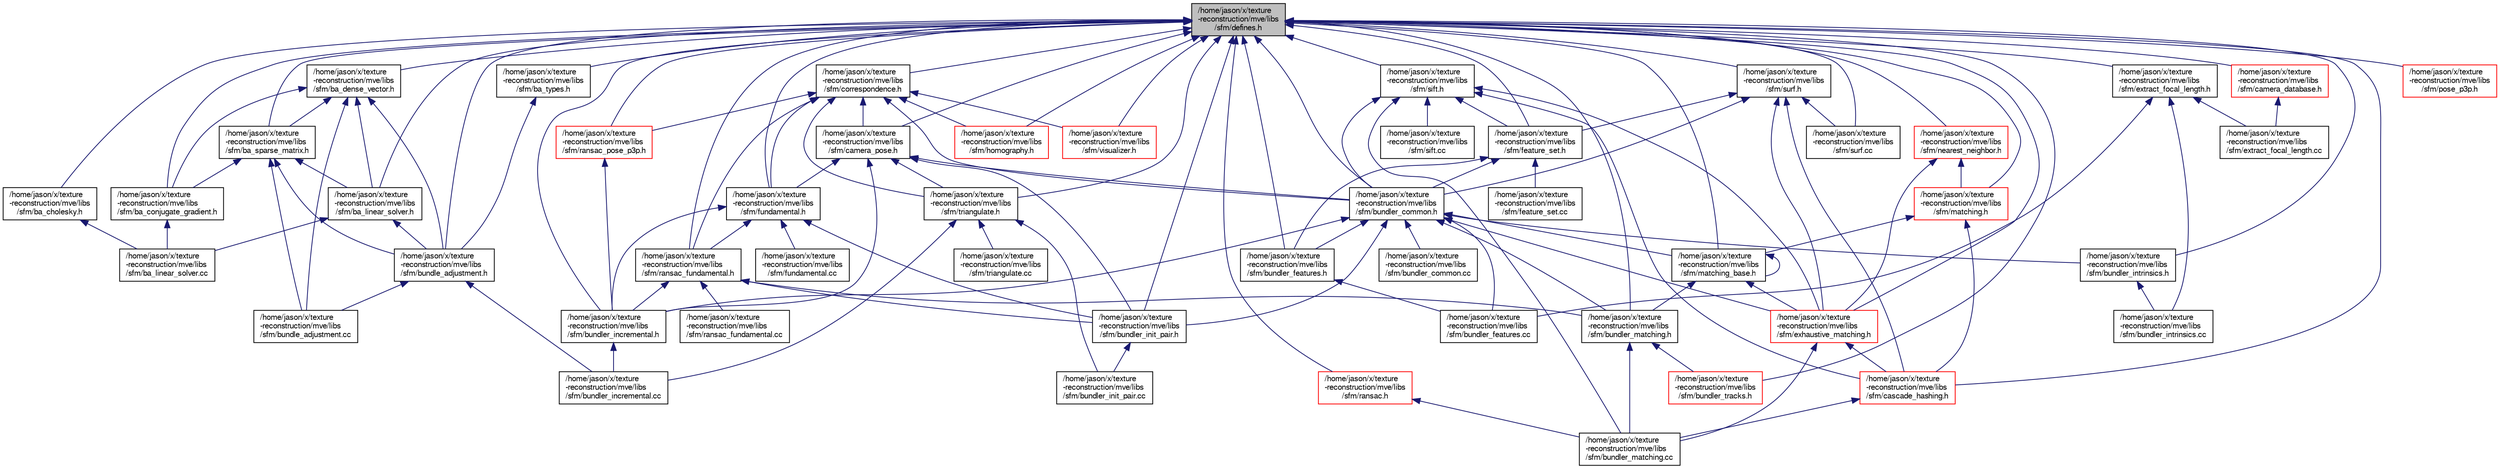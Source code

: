 digraph "/home/jason/x/texture-reconstruction/mve/libs/sfm/defines.h"
{
  edge [fontname="FreeSans",fontsize="10",labelfontname="FreeSans",labelfontsize="10"];
  node [fontname="FreeSans",fontsize="10",shape=record];
  Node1 [label="/home/jason/x/texture\l-reconstruction/mve/libs\l/sfm/defines.h",height=0.2,width=0.4,color="black", fillcolor="grey75", style="filled", fontcolor="black"];
  Node1 -> Node2 [dir="back",color="midnightblue",fontsize="10",style="solid",fontname="FreeSans"];
  Node2 [label="/home/jason/x/texture\l-reconstruction/mve/libs\l/sfm/ba_cholesky.h",height=0.2,width=0.4,color="black", fillcolor="white", style="filled",URL="$ba__cholesky_8h.html"];
  Node2 -> Node3 [dir="back",color="midnightblue",fontsize="10",style="solid",fontname="FreeSans"];
  Node3 [label="/home/jason/x/texture\l-reconstruction/mve/libs\l/sfm/ba_linear_solver.cc",height=0.2,width=0.4,color="black", fillcolor="white", style="filled",URL="$ba__linear__solver_8cc.html"];
  Node1 -> Node4 [dir="back",color="midnightblue",fontsize="10",style="solid",fontname="FreeSans"];
  Node4 [label="/home/jason/x/texture\l-reconstruction/mve/libs\l/sfm/ba_conjugate_gradient.h",height=0.2,width=0.4,color="black", fillcolor="white", style="filled",URL="$ba__conjugate__gradient_8h.html"];
  Node4 -> Node3 [dir="back",color="midnightblue",fontsize="10",style="solid",fontname="FreeSans"];
  Node1 -> Node5 [dir="back",color="midnightblue",fontsize="10",style="solid",fontname="FreeSans"];
  Node5 [label="/home/jason/x/texture\l-reconstruction/mve/libs\l/sfm/ba_dense_vector.h",height=0.2,width=0.4,color="black", fillcolor="white", style="filled",URL="$ba__dense__vector_8h.html"];
  Node5 -> Node4 [dir="back",color="midnightblue",fontsize="10",style="solid",fontname="FreeSans"];
  Node5 -> Node6 [dir="back",color="midnightblue",fontsize="10",style="solid",fontname="FreeSans"];
  Node6 [label="/home/jason/x/texture\l-reconstruction/mve/libs\l/sfm/ba_sparse_matrix.h",height=0.2,width=0.4,color="black", fillcolor="white", style="filled",URL="$ba__sparse__matrix_8h.html"];
  Node6 -> Node4 [dir="back",color="midnightblue",fontsize="10",style="solid",fontname="FreeSans"];
  Node6 -> Node7 [dir="back",color="midnightblue",fontsize="10",style="solid",fontname="FreeSans"];
  Node7 [label="/home/jason/x/texture\l-reconstruction/mve/libs\l/sfm/ba_linear_solver.h",height=0.2,width=0.4,color="black", fillcolor="white", style="filled",URL="$ba__linear__solver_8h.html"];
  Node7 -> Node3 [dir="back",color="midnightblue",fontsize="10",style="solid",fontname="FreeSans"];
  Node7 -> Node8 [dir="back",color="midnightblue",fontsize="10",style="solid",fontname="FreeSans"];
  Node8 [label="/home/jason/x/texture\l-reconstruction/mve/libs\l/sfm/bundle_adjustment.h",height=0.2,width=0.4,color="black", fillcolor="white", style="filled",URL="$bundle__adjustment_8h.html"];
  Node8 -> Node9 [dir="back",color="midnightblue",fontsize="10",style="solid",fontname="FreeSans"];
  Node9 [label="/home/jason/x/texture\l-reconstruction/mve/libs\l/sfm/bundle_adjustment.cc",height=0.2,width=0.4,color="black", fillcolor="white", style="filled",URL="$bundle__adjustment_8cc.html"];
  Node8 -> Node10 [dir="back",color="midnightblue",fontsize="10",style="solid",fontname="FreeSans"];
  Node10 [label="/home/jason/x/texture\l-reconstruction/mve/libs\l/sfm/bundler_incremental.cc",height=0.2,width=0.4,color="black", fillcolor="white", style="filled",URL="$bundler__incremental_8cc.html"];
  Node6 -> Node9 [dir="back",color="midnightblue",fontsize="10",style="solid",fontname="FreeSans"];
  Node6 -> Node8 [dir="back",color="midnightblue",fontsize="10",style="solid",fontname="FreeSans"];
  Node5 -> Node7 [dir="back",color="midnightblue",fontsize="10",style="solid",fontname="FreeSans"];
  Node5 -> Node9 [dir="back",color="midnightblue",fontsize="10",style="solid",fontname="FreeSans"];
  Node5 -> Node8 [dir="back",color="midnightblue",fontsize="10",style="solid",fontname="FreeSans"];
  Node1 -> Node6 [dir="back",color="midnightblue",fontsize="10",style="solid",fontname="FreeSans"];
  Node1 -> Node7 [dir="back",color="midnightblue",fontsize="10",style="solid",fontname="FreeSans"];
  Node1 -> Node11 [dir="back",color="midnightblue",fontsize="10",style="solid",fontname="FreeSans"];
  Node11 [label="/home/jason/x/texture\l-reconstruction/mve/libs\l/sfm/ba_types.h",height=0.2,width=0.4,color="black", fillcolor="white", style="filled",URL="$ba__types_8h.html"];
  Node11 -> Node8 [dir="back",color="midnightblue",fontsize="10",style="solid",fontname="FreeSans"];
  Node1 -> Node8 [dir="back",color="midnightblue",fontsize="10",style="solid",fontname="FreeSans"];
  Node1 -> Node12 [dir="back",color="midnightblue",fontsize="10",style="solid",fontname="FreeSans"];
  Node12 [label="/home/jason/x/texture\l-reconstruction/mve/libs\l/sfm/camera_pose.h",height=0.2,width=0.4,color="black", fillcolor="white", style="filled",URL="$camera__pose_8h.html"];
  Node12 -> Node13 [dir="back",color="midnightblue",fontsize="10",style="solid",fontname="FreeSans"];
  Node13 [label="/home/jason/x/texture\l-reconstruction/mve/libs\l/sfm/bundler_common.h",height=0.2,width=0.4,color="black", fillcolor="white", style="filled",URL="$bundler__common_8h.html"];
  Node13 -> Node14 [dir="back",color="midnightblue",fontsize="10",style="solid",fontname="FreeSans"];
  Node14 [label="/home/jason/x/texture\l-reconstruction/mve/libs\l/sfm/bundler_common.cc",height=0.2,width=0.4,color="black", fillcolor="white", style="filled",URL="$bundler__common_8cc.html"];
  Node13 -> Node15 [dir="back",color="midnightblue",fontsize="10",style="solid",fontname="FreeSans"];
  Node15 [label="/home/jason/x/texture\l-reconstruction/mve/libs\l/sfm/bundler_features.cc",height=0.2,width=0.4,color="black", fillcolor="white", style="filled",URL="$bundler__features_8cc.html"];
  Node13 -> Node16 [dir="back",color="midnightblue",fontsize="10",style="solid",fontname="FreeSans"];
  Node16 [label="/home/jason/x/texture\l-reconstruction/mve/libs\l/sfm/bundler_features.h",height=0.2,width=0.4,color="black", fillcolor="white", style="filled",URL="$bundler__features_8h.html"];
  Node16 -> Node15 [dir="back",color="midnightblue",fontsize="10",style="solid",fontname="FreeSans"];
  Node13 -> Node17 [dir="back",color="midnightblue",fontsize="10",style="solid",fontname="FreeSans"];
  Node17 [label="/home/jason/x/texture\l-reconstruction/mve/libs\l/sfm/bundler_incremental.h",height=0.2,width=0.4,color="black", fillcolor="white", style="filled",URL="$bundler__incremental_8h.html"];
  Node17 -> Node10 [dir="back",color="midnightblue",fontsize="10",style="solid",fontname="FreeSans"];
  Node13 -> Node18 [dir="back",color="midnightblue",fontsize="10",style="solid",fontname="FreeSans"];
  Node18 [label="/home/jason/x/texture\l-reconstruction/mve/libs\l/sfm/bundler_init_pair.h",height=0.2,width=0.4,color="black", fillcolor="white", style="filled",URL="$bundler__init__pair_8h.html"];
  Node18 -> Node19 [dir="back",color="midnightblue",fontsize="10",style="solid",fontname="FreeSans"];
  Node19 [label="/home/jason/x/texture\l-reconstruction/mve/libs\l/sfm/bundler_init_pair.cc",height=0.2,width=0.4,color="black", fillcolor="white", style="filled",URL="$bundler__init__pair_8cc.html"];
  Node13 -> Node20 [dir="back",color="midnightblue",fontsize="10",style="solid",fontname="FreeSans"];
  Node20 [label="/home/jason/x/texture\l-reconstruction/mve/libs\l/sfm/bundler_intrinsics.h",height=0.2,width=0.4,color="black", fillcolor="white", style="filled",URL="$bundler__intrinsics_8h.html"];
  Node20 -> Node21 [dir="back",color="midnightblue",fontsize="10",style="solid",fontname="FreeSans"];
  Node21 [label="/home/jason/x/texture\l-reconstruction/mve/libs\l/sfm/bundler_intrinsics.cc",height=0.2,width=0.4,color="black", fillcolor="white", style="filled",URL="$bundler__intrinsics_8cc.html"];
  Node13 -> Node22 [dir="back",color="midnightblue",fontsize="10",style="solid",fontname="FreeSans"];
  Node22 [label="/home/jason/x/texture\l-reconstruction/mve/libs\l/sfm/bundler_matching.h",height=0.2,width=0.4,color="black", fillcolor="white", style="filled",URL="$bundler__matching_8h.html"];
  Node22 -> Node23 [dir="back",color="midnightblue",fontsize="10",style="solid",fontname="FreeSans"];
  Node23 [label="/home/jason/x/texture\l-reconstruction/mve/libs\l/sfm/bundler_matching.cc",height=0.2,width=0.4,color="black", fillcolor="white", style="filled",URL="$bundler__matching_8cc.html"];
  Node22 -> Node24 [dir="back",color="midnightblue",fontsize="10",style="solid",fontname="FreeSans"];
  Node24 [label="/home/jason/x/texture\l-reconstruction/mve/libs\l/sfm/bundler_tracks.h",height=0.2,width=0.4,color="red", fillcolor="white", style="filled",URL="$bundler__tracks_8h.html"];
  Node13 -> Node26 [dir="back",color="midnightblue",fontsize="10",style="solid",fontname="FreeSans"];
  Node26 [label="/home/jason/x/texture\l-reconstruction/mve/libs\l/sfm/matching_base.h",height=0.2,width=0.4,color="black", fillcolor="white", style="filled",URL="$matching__base_8h.html"];
  Node26 -> Node22 [dir="back",color="midnightblue",fontsize="10",style="solid",fontname="FreeSans"];
  Node26 -> Node26 [dir="back",color="midnightblue",fontsize="10",style="solid",fontname="FreeSans"];
  Node26 -> Node27 [dir="back",color="midnightblue",fontsize="10",style="solid",fontname="FreeSans"];
  Node27 [label="/home/jason/x/texture\l-reconstruction/mve/libs\l/sfm/exhaustive_matching.h",height=0.2,width=0.4,color="red", fillcolor="white", style="filled",URL="$exhaustive__matching_8h.html"];
  Node27 -> Node28 [dir="back",color="midnightblue",fontsize="10",style="solid",fontname="FreeSans"];
  Node28 [label="/home/jason/x/texture\l-reconstruction/mve/libs\l/sfm/cascade_hashing.h",height=0.2,width=0.4,color="red", fillcolor="white", style="filled",URL="$cascade__hashing_8h.html"];
  Node28 -> Node23 [dir="back",color="midnightblue",fontsize="10",style="solid",fontname="FreeSans"];
  Node27 -> Node23 [dir="back",color="midnightblue",fontsize="10",style="solid",fontname="FreeSans"];
  Node13 -> Node27 [dir="back",color="midnightblue",fontsize="10",style="solid",fontname="FreeSans"];
  Node12 -> Node31 [dir="back",color="midnightblue",fontsize="10",style="solid",fontname="FreeSans"];
  Node31 [label="/home/jason/x/texture\l-reconstruction/mve/libs\l/sfm/triangulate.h",height=0.2,width=0.4,color="black", fillcolor="white", style="filled",URL="$triangulate_8h.html"];
  Node31 -> Node10 [dir="back",color="midnightblue",fontsize="10",style="solid",fontname="FreeSans"];
  Node31 -> Node19 [dir="back",color="midnightblue",fontsize="10",style="solid",fontname="FreeSans"];
  Node31 -> Node32 [dir="back",color="midnightblue",fontsize="10",style="solid",fontname="FreeSans"];
  Node32 [label="/home/jason/x/texture\l-reconstruction/mve/libs\l/sfm/triangulate.cc",height=0.2,width=0.4,color="black", fillcolor="white", style="filled",URL="$triangulate_8cc.html"];
  Node12 -> Node33 [dir="back",color="midnightblue",fontsize="10",style="solid",fontname="FreeSans"];
  Node33 [label="/home/jason/x/texture\l-reconstruction/mve/libs\l/sfm/fundamental.h",height=0.2,width=0.4,color="black", fillcolor="white", style="filled",URL="$fundamental_8h.html"];
  Node33 -> Node17 [dir="back",color="midnightblue",fontsize="10",style="solid",fontname="FreeSans"];
  Node33 -> Node34 [dir="back",color="midnightblue",fontsize="10",style="solid",fontname="FreeSans"];
  Node34 [label="/home/jason/x/texture\l-reconstruction/mve/libs\l/sfm/ransac_fundamental.h",height=0.2,width=0.4,color="black", fillcolor="white", style="filled",URL="$ransac__fundamental_8h.html"];
  Node34 -> Node17 [dir="back",color="midnightblue",fontsize="10",style="solid",fontname="FreeSans"];
  Node34 -> Node18 [dir="back",color="midnightblue",fontsize="10",style="solid",fontname="FreeSans"];
  Node34 -> Node22 [dir="back",color="midnightblue",fontsize="10",style="solid",fontname="FreeSans"];
  Node34 -> Node35 [dir="back",color="midnightblue",fontsize="10",style="solid",fontname="FreeSans"];
  Node35 [label="/home/jason/x/texture\l-reconstruction/mve/libs\l/sfm/ransac_fundamental.cc",height=0.2,width=0.4,color="black", fillcolor="white", style="filled",URL="$ransac__fundamental_8cc.html"];
  Node33 -> Node18 [dir="back",color="midnightblue",fontsize="10",style="solid",fontname="FreeSans"];
  Node33 -> Node36 [dir="back",color="midnightblue",fontsize="10",style="solid",fontname="FreeSans"];
  Node36 [label="/home/jason/x/texture\l-reconstruction/mve/libs\l/sfm/fundamental.cc",height=0.2,width=0.4,color="black", fillcolor="white", style="filled",URL="$fundamental_8cc.html"];
  Node12 -> Node17 [dir="back",color="midnightblue",fontsize="10",style="solid",fontname="FreeSans"];
  Node12 -> Node18 [dir="back",color="midnightblue",fontsize="10",style="solid",fontname="FreeSans"];
  Node1 -> Node37 [dir="back",color="midnightblue",fontsize="10",style="solid",fontname="FreeSans"];
  Node37 [label="/home/jason/x/texture\l-reconstruction/mve/libs\l/sfm/correspondence.h",height=0.2,width=0.4,color="black", fillcolor="white", style="filled",URL="$correspondence_8h.html"];
  Node37 -> Node12 [dir="back",color="midnightblue",fontsize="10",style="solid",fontname="FreeSans"];
  Node37 -> Node13 [dir="back",color="midnightblue",fontsize="10",style="solid",fontname="FreeSans"];
  Node37 -> Node31 [dir="back",color="midnightblue",fontsize="10",style="solid",fontname="FreeSans"];
  Node37 -> Node33 [dir="back",color="midnightblue",fontsize="10",style="solid",fontname="FreeSans"];
  Node37 -> Node34 [dir="back",color="midnightblue",fontsize="10",style="solid",fontname="FreeSans"];
  Node37 -> Node38 [dir="back",color="midnightblue",fontsize="10",style="solid",fontname="FreeSans"];
  Node38 [label="/home/jason/x/texture\l-reconstruction/mve/libs\l/sfm/ransac_pose_p3p.h",height=0.2,width=0.4,color="red", fillcolor="white", style="filled",URL="$ransac__pose__p3p_8h.html"];
  Node38 -> Node17 [dir="back",color="midnightblue",fontsize="10",style="solid",fontname="FreeSans"];
  Node37 -> Node40 [dir="back",color="midnightblue",fontsize="10",style="solid",fontname="FreeSans"];
  Node40 [label="/home/jason/x/texture\l-reconstruction/mve/libs\l/sfm/homography.h",height=0.2,width=0.4,color="red", fillcolor="white", style="filled",URL="$homography_8h.html"];
  Node37 -> Node44 [dir="back",color="midnightblue",fontsize="10",style="solid",fontname="FreeSans"];
  Node44 [label="/home/jason/x/texture\l-reconstruction/mve/libs\l/sfm/visualizer.h",height=0.2,width=0.4,color="red", fillcolor="white", style="filled",URL="$visualizer_8h.html"];
  Node1 -> Node46 [dir="back",color="midnightblue",fontsize="10",style="solid",fontname="FreeSans"];
  Node46 [label="/home/jason/x/texture\l-reconstruction/mve/libs\l/sfm/sift.h",height=0.2,width=0.4,color="black", fillcolor="white", style="filled",URL="$sift_8h.html"];
  Node46 -> Node47 [dir="back",color="midnightblue",fontsize="10",style="solid",fontname="FreeSans"];
  Node47 [label="/home/jason/x/texture\l-reconstruction/mve/libs\l/sfm/feature_set.h",height=0.2,width=0.4,color="black", fillcolor="white", style="filled",URL="$feature__set_8h.html"];
  Node47 -> Node13 [dir="back",color="midnightblue",fontsize="10",style="solid",fontname="FreeSans"];
  Node47 -> Node16 [dir="back",color="midnightblue",fontsize="10",style="solid",fontname="FreeSans"];
  Node47 -> Node48 [dir="back",color="midnightblue",fontsize="10",style="solid",fontname="FreeSans"];
  Node48 [label="/home/jason/x/texture\l-reconstruction/mve/libs\l/sfm/feature_set.cc",height=0.2,width=0.4,color="black", fillcolor="white", style="filled",URL="$feature__set_8cc.html"];
  Node46 -> Node13 [dir="back",color="midnightblue",fontsize="10",style="solid",fontname="FreeSans"];
  Node46 -> Node23 [dir="back",color="midnightblue",fontsize="10",style="solid",fontname="FreeSans"];
  Node46 -> Node27 [dir="back",color="midnightblue",fontsize="10",style="solid",fontname="FreeSans"];
  Node46 -> Node28 [dir="back",color="midnightblue",fontsize="10",style="solid",fontname="FreeSans"];
  Node46 -> Node49 [dir="back",color="midnightblue",fontsize="10",style="solid",fontname="FreeSans"];
  Node49 [label="/home/jason/x/texture\l-reconstruction/mve/libs\l/sfm/sift.cc",height=0.2,width=0.4,color="black", fillcolor="white", style="filled",URL="$sift_8cc.html"];
  Node1 -> Node50 [dir="back",color="midnightblue",fontsize="10",style="solid",fontname="FreeSans"];
  Node50 [label="/home/jason/x/texture\l-reconstruction/mve/libs\l/sfm/surf.h",height=0.2,width=0.4,color="black", fillcolor="white", style="filled",URL="$surf_8h.html"];
  Node50 -> Node47 [dir="back",color="midnightblue",fontsize="10",style="solid",fontname="FreeSans"];
  Node50 -> Node13 [dir="back",color="midnightblue",fontsize="10",style="solid",fontname="FreeSans"];
  Node50 -> Node27 [dir="back",color="midnightblue",fontsize="10",style="solid",fontname="FreeSans"];
  Node50 -> Node28 [dir="back",color="midnightblue",fontsize="10",style="solid",fontname="FreeSans"];
  Node50 -> Node51 [dir="back",color="midnightblue",fontsize="10",style="solid",fontname="FreeSans"];
  Node51 [label="/home/jason/x/texture\l-reconstruction/mve/libs\l/sfm/surf.cc",height=0.2,width=0.4,color="black", fillcolor="white", style="filled",URL="$surf_8cc.html"];
  Node1 -> Node47 [dir="back",color="midnightblue",fontsize="10",style="solid",fontname="FreeSans"];
  Node1 -> Node13 [dir="back",color="midnightblue",fontsize="10",style="solid",fontname="FreeSans"];
  Node1 -> Node52 [dir="back",color="midnightblue",fontsize="10",style="solid",fontname="FreeSans"];
  Node52 [label="/home/jason/x/texture\l-reconstruction/mve/libs\l/sfm/extract_focal_length.h",height=0.2,width=0.4,color="black", fillcolor="white", style="filled",URL="$extract__focal__length_8h.html"];
  Node52 -> Node15 [dir="back",color="midnightblue",fontsize="10",style="solid",fontname="FreeSans"];
  Node52 -> Node21 [dir="back",color="midnightblue",fontsize="10",style="solid",fontname="FreeSans"];
  Node52 -> Node53 [dir="back",color="midnightblue",fontsize="10",style="solid",fontname="FreeSans"];
  Node53 [label="/home/jason/x/texture\l-reconstruction/mve/libs\l/sfm/extract_focal_length.cc",height=0.2,width=0.4,color="black", fillcolor="white", style="filled",URL="$extract__focal__length_8cc.html"];
  Node1 -> Node16 [dir="back",color="midnightblue",fontsize="10",style="solid",fontname="FreeSans"];
  Node1 -> Node31 [dir="back",color="midnightblue",fontsize="10",style="solid",fontname="FreeSans"];
  Node1 -> Node33 [dir="back",color="midnightblue",fontsize="10",style="solid",fontname="FreeSans"];
  Node1 -> Node34 [dir="back",color="midnightblue",fontsize="10",style="solid",fontname="FreeSans"];
  Node1 -> Node38 [dir="back",color="midnightblue",fontsize="10",style="solid",fontname="FreeSans"];
  Node1 -> Node17 [dir="back",color="midnightblue",fontsize="10",style="solid",fontname="FreeSans"];
  Node1 -> Node40 [dir="back",color="midnightblue",fontsize="10",style="solid",fontname="FreeSans"];
  Node1 -> Node18 [dir="back",color="midnightblue",fontsize="10",style="solid",fontname="FreeSans"];
  Node1 -> Node20 [dir="back",color="midnightblue",fontsize="10",style="solid",fontname="FreeSans"];
  Node1 -> Node54 [dir="back",color="midnightblue",fontsize="10",style="solid",fontname="FreeSans"];
  Node54 [label="/home/jason/x/texture\l-reconstruction/mve/libs\l/sfm/ransac.h",height=0.2,width=0.4,color="red", fillcolor="white", style="filled",URL="$ransac_8h.html"];
  Node54 -> Node23 [dir="back",color="midnightblue",fontsize="10",style="solid",fontname="FreeSans"];
  Node1 -> Node22 [dir="back",color="midnightblue",fontsize="10",style="solid",fontname="FreeSans"];
  Node1 -> Node26 [dir="back",color="midnightblue",fontsize="10",style="solid",fontname="FreeSans"];
  Node1 -> Node56 [dir="back",color="midnightblue",fontsize="10",style="solid",fontname="FreeSans"];
  Node56 [label="/home/jason/x/texture\l-reconstruction/mve/libs\l/sfm/matching.h",height=0.2,width=0.4,color="red", fillcolor="white", style="filled",URL="$matching_8h.html"];
  Node56 -> Node26 [dir="back",color="midnightblue",fontsize="10",style="solid",fontname="FreeSans"];
  Node56 -> Node28 [dir="back",color="midnightblue",fontsize="10",style="solid",fontname="FreeSans"];
  Node1 -> Node58 [dir="back",color="midnightblue",fontsize="10",style="solid",fontname="FreeSans"];
  Node58 [label="/home/jason/x/texture\l-reconstruction/mve/libs\l/sfm/nearest_neighbor.h",height=0.2,width=0.4,color="red", fillcolor="white", style="filled",URL="$nearest__neighbor_8h.html"];
  Node58 -> Node56 [dir="back",color="midnightblue",fontsize="10",style="solid",fontname="FreeSans"];
  Node58 -> Node27 [dir="back",color="midnightblue",fontsize="10",style="solid",fontname="FreeSans"];
  Node1 -> Node28 [dir="back",color="midnightblue",fontsize="10",style="solid",fontname="FreeSans"];
  Node1 -> Node27 [dir="back",color="midnightblue",fontsize="10",style="solid",fontname="FreeSans"];
  Node1 -> Node24 [dir="back",color="midnightblue",fontsize="10",style="solid",fontname="FreeSans"];
  Node1 -> Node60 [dir="back",color="midnightblue",fontsize="10",style="solid",fontname="FreeSans"];
  Node60 [label="/home/jason/x/texture\l-reconstruction/mve/libs\l/sfm/camera_database.h",height=0.2,width=0.4,color="red", fillcolor="white", style="filled",URL="$camera__database_8h.html"];
  Node60 -> Node53 [dir="back",color="midnightblue",fontsize="10",style="solid",fontname="FreeSans"];
  Node1 -> Node62 [dir="back",color="midnightblue",fontsize="10",style="solid",fontname="FreeSans"];
  Node62 [label="/home/jason/x/texture\l-reconstruction/mve/libs\l/sfm/pose_p3p.h",height=0.2,width=0.4,color="red", fillcolor="white", style="filled",URL="$pose__p3p_8h.html"];
  Node1 -> Node51 [dir="back",color="midnightblue",fontsize="10",style="solid",fontname="FreeSans"];
  Node1 -> Node44 [dir="back",color="midnightblue",fontsize="10",style="solid",fontname="FreeSans"];
}
